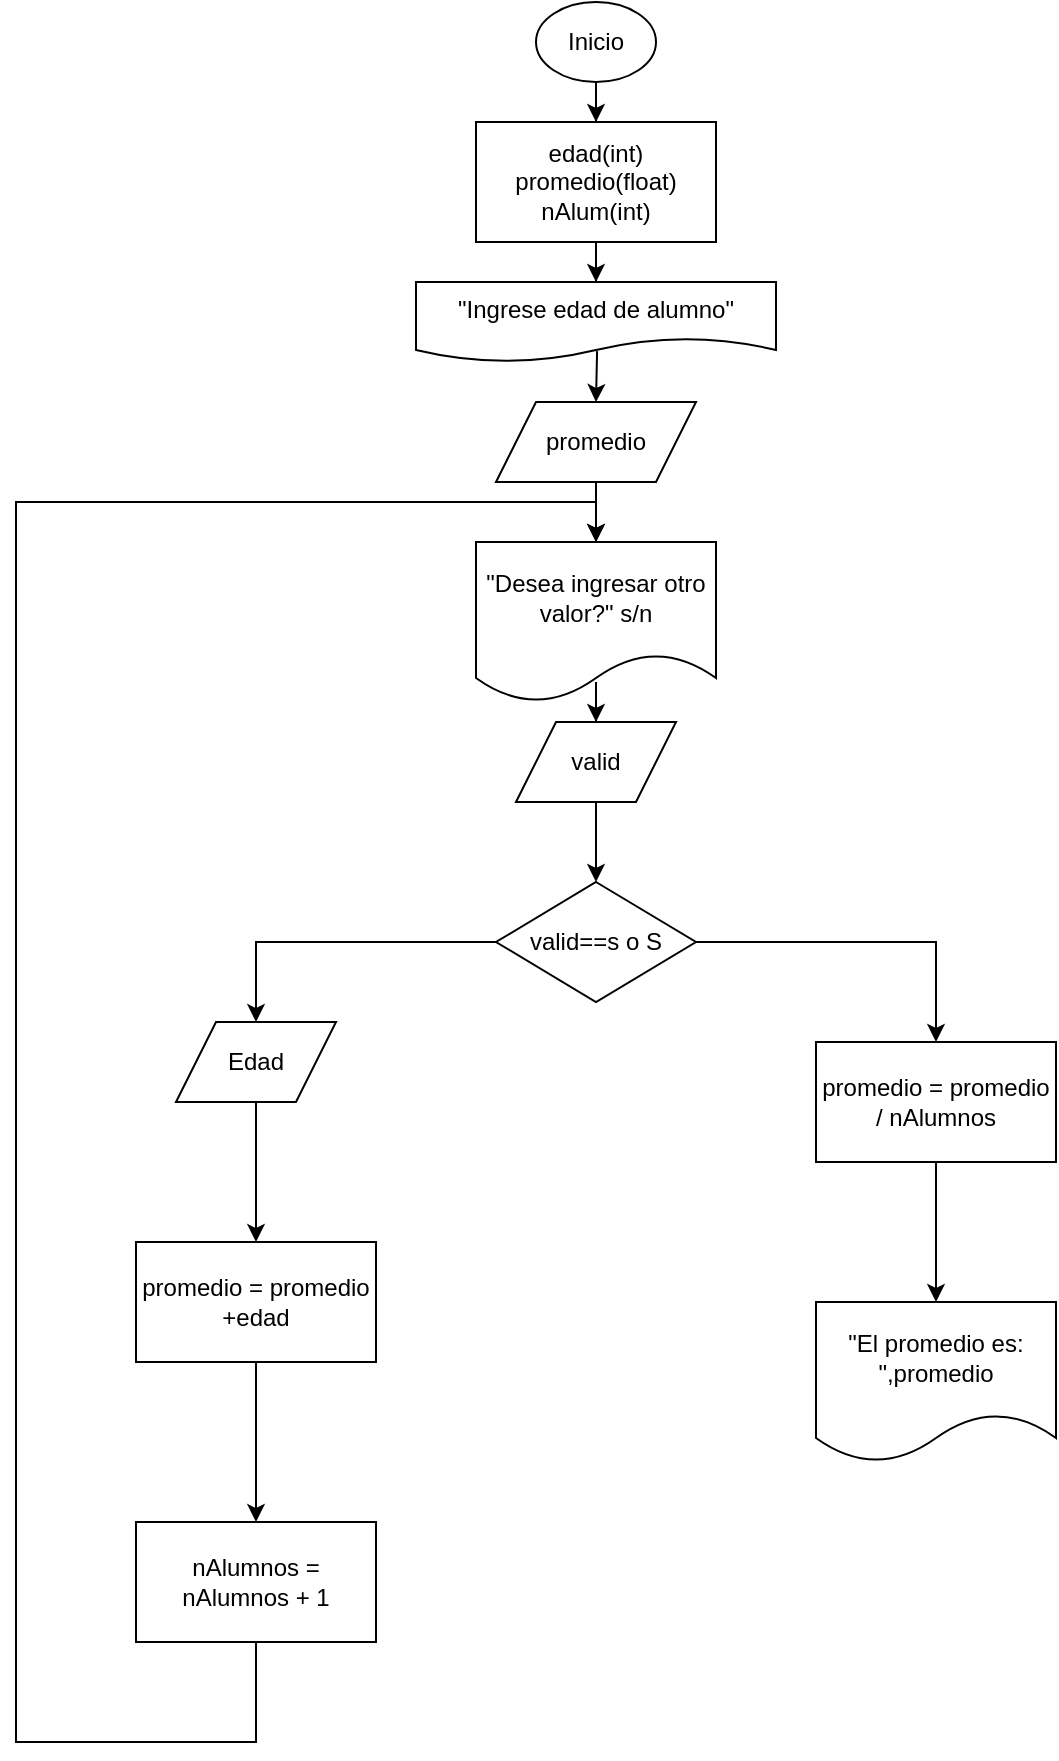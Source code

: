 <mxfile version="20.4.0" type="github">
  <diagram id="tE5JiyzsEHfk3PtfzcRo" name="Página-1">
    <mxGraphModel dx="611" dy="632" grid="1" gridSize="10" guides="1" tooltips="1" connect="1" arrows="1" fold="1" page="1" pageScale="1" pageWidth="850" pageHeight="1100" math="0" shadow="0">
      <root>
        <mxCell id="0" />
        <mxCell id="1" parent="0" />
        <mxCell id="Qgj32BDrpSudnzay6Gay-3" value="" style="edgeStyle=orthogonalEdgeStyle;rounded=0;orthogonalLoop=1;jettySize=auto;html=1;" edge="1" parent="1" source="Qgj32BDrpSudnzay6Gay-1" target="Qgj32BDrpSudnzay6Gay-2">
          <mxGeometry relative="1" as="geometry" />
        </mxCell>
        <mxCell id="Qgj32BDrpSudnzay6Gay-1" value="Inicio" style="ellipse;whiteSpace=wrap;html=1;" vertex="1" parent="1">
          <mxGeometry x="330" y="30" width="60" height="40" as="geometry" />
        </mxCell>
        <mxCell id="Qgj32BDrpSudnzay6Gay-7" value="" style="edgeStyle=orthogonalEdgeStyle;rounded=0;orthogonalLoop=1;jettySize=auto;html=1;" edge="1" parent="1" source="Qgj32BDrpSudnzay6Gay-2" target="Qgj32BDrpSudnzay6Gay-6">
          <mxGeometry relative="1" as="geometry" />
        </mxCell>
        <mxCell id="Qgj32BDrpSudnzay6Gay-2" value="edad(int)&lt;br&gt;promedio(float)&lt;br&gt;nAlum(int)" style="whiteSpace=wrap;html=1;" vertex="1" parent="1">
          <mxGeometry x="300" y="90" width="120" height="60" as="geometry" />
        </mxCell>
        <mxCell id="Qgj32BDrpSudnzay6Gay-14" style="edgeStyle=orthogonalEdgeStyle;rounded=0;orthogonalLoop=1;jettySize=auto;html=1;entryX=0.5;entryY=0;entryDx=0;entryDy=0;exitX=0.503;exitY=0.864;exitDx=0;exitDy=0;exitPerimeter=0;" edge="1" parent="1" source="Qgj32BDrpSudnzay6Gay-6" target="Qgj32BDrpSudnzay6Gay-10">
          <mxGeometry relative="1" as="geometry" />
        </mxCell>
        <mxCell id="Qgj32BDrpSudnzay6Gay-6" value="&quot;Ingrese edad de alumno&quot;" style="shape=document;whiteSpace=wrap;html=1;boundedLbl=1;" vertex="1" parent="1">
          <mxGeometry x="270" y="170" width="180" height="40" as="geometry" />
        </mxCell>
        <mxCell id="Qgj32BDrpSudnzay6Gay-16" value="" style="edgeStyle=orthogonalEdgeStyle;rounded=0;orthogonalLoop=1;jettySize=auto;html=1;" edge="1" parent="1" source="Qgj32BDrpSudnzay6Gay-10" target="Qgj32BDrpSudnzay6Gay-15">
          <mxGeometry relative="1" as="geometry" />
        </mxCell>
        <mxCell id="Qgj32BDrpSudnzay6Gay-10" value="promedio" style="shape=parallelogram;perimeter=parallelogramPerimeter;whiteSpace=wrap;html=1;fixedSize=1;" vertex="1" parent="1">
          <mxGeometry x="310" y="230" width="100" height="40" as="geometry" />
        </mxCell>
        <mxCell id="Qgj32BDrpSudnzay6Gay-18" value="" style="edgeStyle=orthogonalEdgeStyle;rounded=0;orthogonalLoop=1;jettySize=auto;html=1;" edge="1" parent="1" source="Qgj32BDrpSudnzay6Gay-15" target="Qgj32BDrpSudnzay6Gay-17">
          <mxGeometry relative="1" as="geometry" />
        </mxCell>
        <mxCell id="Qgj32BDrpSudnzay6Gay-15" value="&quot;Desea ingresar otro valor?&quot; s/n" style="shape=document;whiteSpace=wrap;html=1;boundedLbl=1;" vertex="1" parent="1">
          <mxGeometry x="300" y="300" width="120" height="80" as="geometry" />
        </mxCell>
        <mxCell id="Qgj32BDrpSudnzay6Gay-20" value="" style="edgeStyle=orthogonalEdgeStyle;rounded=0;orthogonalLoop=1;jettySize=auto;html=1;" edge="1" parent="1" source="Qgj32BDrpSudnzay6Gay-17" target="Qgj32BDrpSudnzay6Gay-19">
          <mxGeometry relative="1" as="geometry" />
        </mxCell>
        <mxCell id="Qgj32BDrpSudnzay6Gay-17" value="valid" style="shape=parallelogram;perimeter=parallelogramPerimeter;whiteSpace=wrap;html=1;fixedSize=1;" vertex="1" parent="1">
          <mxGeometry x="320" y="390" width="80" height="40" as="geometry" />
        </mxCell>
        <mxCell id="Qgj32BDrpSudnzay6Gay-26" value="" style="edgeStyle=orthogonalEdgeStyle;rounded=0;orthogonalLoop=1;jettySize=auto;html=1;" edge="1" parent="1" source="Qgj32BDrpSudnzay6Gay-19" target="Qgj32BDrpSudnzay6Gay-25">
          <mxGeometry relative="1" as="geometry" />
        </mxCell>
        <mxCell id="Qgj32BDrpSudnzay6Gay-32" value="" style="edgeStyle=orthogonalEdgeStyle;rounded=0;orthogonalLoop=1;jettySize=auto;html=1;" edge="1" parent="1" source="Qgj32BDrpSudnzay6Gay-19" target="Qgj32BDrpSudnzay6Gay-31">
          <mxGeometry relative="1" as="geometry" />
        </mxCell>
        <mxCell id="Qgj32BDrpSudnzay6Gay-19" value="valid==s o S" style="rhombus;whiteSpace=wrap;html=1;" vertex="1" parent="1">
          <mxGeometry x="310" y="470" width="100" height="60" as="geometry" />
        </mxCell>
        <mxCell id="Qgj32BDrpSudnzay6Gay-29" value="" style="edgeStyle=orthogonalEdgeStyle;rounded=0;orthogonalLoop=1;jettySize=auto;html=1;" edge="1" parent="1" source="Qgj32BDrpSudnzay6Gay-25" target="Qgj32BDrpSudnzay6Gay-28">
          <mxGeometry relative="1" as="geometry" />
        </mxCell>
        <mxCell id="Qgj32BDrpSudnzay6Gay-25" value="Edad" style="shape=parallelogram;perimeter=parallelogramPerimeter;whiteSpace=wrap;html=1;fixedSize=1;" vertex="1" parent="1">
          <mxGeometry x="150" y="540" width="80" height="40" as="geometry" />
        </mxCell>
        <mxCell id="Qgj32BDrpSudnzay6Gay-30" style="edgeStyle=orthogonalEdgeStyle;rounded=0;orthogonalLoop=1;jettySize=auto;html=1;entryX=0.5;entryY=0;entryDx=0;entryDy=0;exitX=0.5;exitY=1;exitDx=0;exitDy=0;" edge="1" parent="1" source="Qgj32BDrpSudnzay6Gay-33" target="Qgj32BDrpSudnzay6Gay-15">
          <mxGeometry relative="1" as="geometry">
            <mxPoint x="70" y="300" as="targetPoint" />
            <Array as="points">
              <mxPoint x="190" y="900" />
              <mxPoint x="70" y="900" />
              <mxPoint x="70" y="280" />
              <mxPoint x="360" y="280" />
            </Array>
          </mxGeometry>
        </mxCell>
        <mxCell id="Qgj32BDrpSudnzay6Gay-34" value="" style="edgeStyle=orthogonalEdgeStyle;rounded=0;orthogonalLoop=1;jettySize=auto;html=1;" edge="1" parent="1" source="Qgj32BDrpSudnzay6Gay-28" target="Qgj32BDrpSudnzay6Gay-33">
          <mxGeometry relative="1" as="geometry" />
        </mxCell>
        <mxCell id="Qgj32BDrpSudnzay6Gay-28" value="promedio = promedio +edad" style="whiteSpace=wrap;html=1;" vertex="1" parent="1">
          <mxGeometry x="130" y="650" width="120" height="60" as="geometry" />
        </mxCell>
        <mxCell id="Qgj32BDrpSudnzay6Gay-36" value="" style="edgeStyle=orthogonalEdgeStyle;rounded=0;orthogonalLoop=1;jettySize=auto;html=1;" edge="1" parent="1" source="Qgj32BDrpSudnzay6Gay-31" target="Qgj32BDrpSudnzay6Gay-35">
          <mxGeometry relative="1" as="geometry" />
        </mxCell>
        <mxCell id="Qgj32BDrpSudnzay6Gay-31" value="promedio = promedio / nAlumnos" style="whiteSpace=wrap;html=1;" vertex="1" parent="1">
          <mxGeometry x="470" y="550" width="120" height="60" as="geometry" />
        </mxCell>
        <mxCell id="Qgj32BDrpSudnzay6Gay-33" value="nAlumnos = nAlumnos + 1" style="whiteSpace=wrap;html=1;" vertex="1" parent="1">
          <mxGeometry x="130" y="790" width="120" height="60" as="geometry" />
        </mxCell>
        <mxCell id="Qgj32BDrpSudnzay6Gay-35" value="&quot;El promedio es: &quot;,promedio" style="shape=document;whiteSpace=wrap;html=1;boundedLbl=1;" vertex="1" parent="1">
          <mxGeometry x="470" y="680" width="120" height="80" as="geometry" />
        </mxCell>
      </root>
    </mxGraphModel>
  </diagram>
</mxfile>
